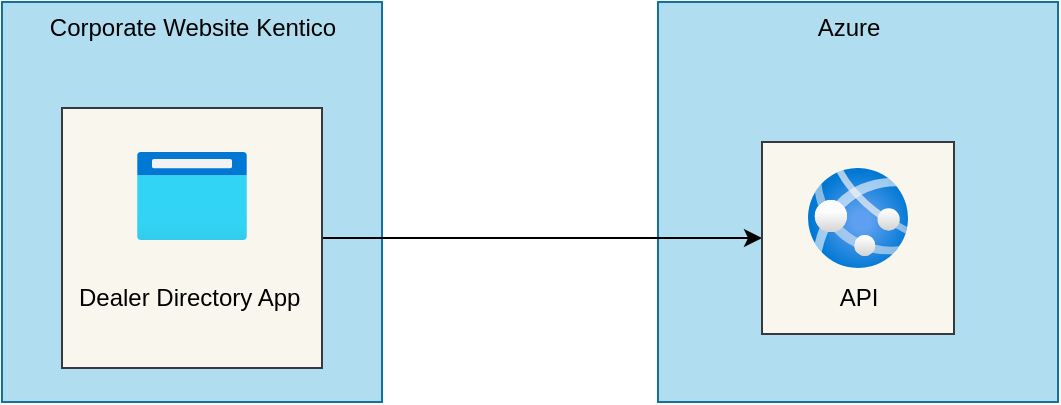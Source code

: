 <mxfile version="17.4.0" type="github">
  <diagram id="m6lZFRswFmneMgM3xC7z" name="Page-1">
    <mxGraphModel dx="1038" dy="674" grid="1" gridSize="10" guides="1" tooltips="1" connect="1" arrows="1" fold="1" page="1" pageScale="1" pageWidth="850" pageHeight="1100" math="0" shadow="0">
      <root>
        <mxCell id="0" />
        <mxCell id="1" parent="0" />
        <mxCell id="BF9MOFckmzBp0JQnlY8_-12" value="" style="rounded=0;whiteSpace=wrap;html=1;fillColor=#b1ddf0;strokeColor=#10739e;" vertex="1" parent="1">
          <mxGeometry x="60" y="97" width="190" height="200" as="geometry" />
        </mxCell>
        <mxCell id="BF9MOFckmzBp0JQnlY8_-13" value="" style="whiteSpace=wrap;html=1;aspect=fixed;fillColor=#b1ddf0;strokeColor=#10739e;" vertex="1" parent="1">
          <mxGeometry x="388" y="97" width="200" height="200" as="geometry" />
        </mxCell>
        <mxCell id="BF9MOFckmzBp0JQnlY8_-11" style="edgeStyle=orthogonalEdgeStyle;rounded=0;orthogonalLoop=1;jettySize=auto;html=1;entryX=0;entryY=0.5;entryDx=0;entryDy=0;" edge="1" parent="1" source="BF9MOFckmzBp0JQnlY8_-1" target="BF9MOFckmzBp0JQnlY8_-6">
          <mxGeometry relative="1" as="geometry" />
        </mxCell>
        <mxCell id="BF9MOFckmzBp0JQnlY8_-1" value="" style="whiteSpace=wrap;html=1;aspect=fixed;fillColor=#f9f7ed;strokeColor=#36393d;" vertex="1" parent="1">
          <mxGeometry x="90" y="150" width="130" height="130" as="geometry" />
        </mxCell>
        <mxCell id="BF9MOFckmzBp0JQnlY8_-2" value="Corporate Website Kentico" style="text;html=1;align=center;verticalAlign=middle;resizable=0;points=[];autosize=1;strokeColor=none;fillColor=none;" vertex="1" parent="1">
          <mxGeometry x="75" y="100" width="160" height="20" as="geometry" />
        </mxCell>
        <mxCell id="BF9MOFckmzBp0JQnlY8_-6" value="" style="whiteSpace=wrap;html=1;aspect=fixed;fillColor=#f9f7ed;strokeColor=#36393d;" vertex="1" parent="1">
          <mxGeometry x="440" y="167" width="96" height="96" as="geometry" />
        </mxCell>
        <mxCell id="BF9MOFckmzBp0JQnlY8_-3" value="" style="aspect=fixed;html=1;points=[];align=center;image;fontSize=12;image=img/lib/azure2/compute/App_Services.svg;" vertex="1" parent="1">
          <mxGeometry x="463" y="180" width="50" height="50" as="geometry" />
        </mxCell>
        <mxCell id="BF9MOFckmzBp0JQnlY8_-5" value="" style="aspect=fixed;html=1;points=[];align=center;image;fontSize=12;image=img/lib/azure2/general/Browser.svg;" vertex="1" parent="1">
          <mxGeometry x="127.5" y="172" width="55" height="44" as="geometry" />
        </mxCell>
        <mxCell id="BF9MOFckmzBp0JQnlY8_-7" value="Dealer Directory App&amp;nbsp;" style="text;html=1;align=center;verticalAlign=middle;resizable=0;points=[];autosize=1;strokeColor=none;fillColor=none;" vertex="1" parent="1">
          <mxGeometry x="90" y="235" width="130" height="20" as="geometry" />
        </mxCell>
        <mxCell id="BF9MOFckmzBp0JQnlY8_-9" value="Azure" style="text;html=1;align=center;verticalAlign=middle;resizable=0;points=[];autosize=1;strokeColor=none;fillColor=none;" vertex="1" parent="1">
          <mxGeometry x="458" y="100" width="50" height="20" as="geometry" />
        </mxCell>
        <mxCell id="BF9MOFckmzBp0JQnlY8_-10" value="API" style="text;html=1;align=center;verticalAlign=middle;resizable=0;points=[];autosize=1;strokeColor=none;fillColor=none;" vertex="1" parent="1">
          <mxGeometry x="468" y="235" width="40" height="20" as="geometry" />
        </mxCell>
      </root>
    </mxGraphModel>
  </diagram>
</mxfile>
